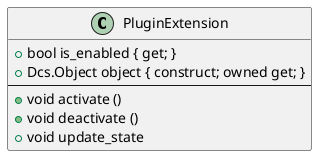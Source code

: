 /'
 '  UML include file for PluginExtension
 '/

@startuml
class PluginExtension {
    +bool is_enabled { get; }
    +Dcs.Object object { construct; owned get; }
    ----
    +void activate ()
    +void deactivate ()
    +void update_state
}
@enduml
